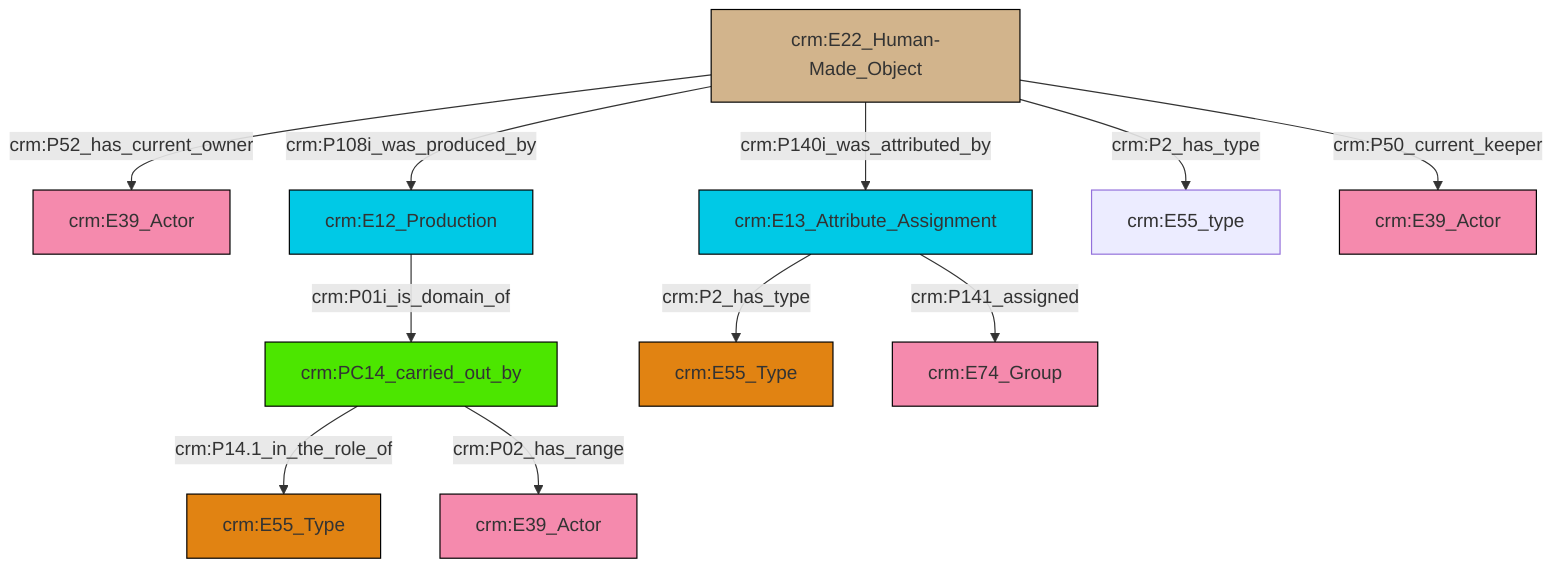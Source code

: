 graph TD
classDef Literal fill:#f2f2f2,stroke:#000000;
classDef CRM_Entity fill:#FFFFFF,stroke:#000000;
classDef Temporal_Entity fill:#00C9E6, stroke:#000000;
classDef Type fill:#E18312, stroke:#000000;
classDef Time-Span fill:#2C9C91, stroke:#000000;
classDef Appellation fill:#FFEB7F, stroke:#000000;
classDef Place fill:#008836, stroke:#000000;
classDef Persistent_Item fill:#B266B2, stroke:#000000;
classDef Conceptual_Object fill:#FFD700, stroke:#000000;
classDef Physical_Thing fill:#D2B48C, stroke:#000000;
classDef Actor fill:#f58aad, stroke:#000000;
classDef PC_Classes fill:#4ce600, stroke:#000000;
classDef Multi fill:#cccccc,stroke:#000000;

0["crm:PC14_carried_out_by"]:::PC_Classes -->|crm:P14.1_in_the_role_of| 1["crm:E55_Type"]:::Type
2["crm:E22_Human-Made_Object"]:::Physical_Thing -->|crm:P52_has_current_owner| 3["crm:E39_Actor"]:::Actor
0["crm:PC14_carried_out_by"]:::PC_Classes -->|crm:P02_has_range| 4["crm:E39_Actor"]:::Actor
2["crm:E22_Human-Made_Object"]:::Physical_Thing -->|crm:P108i_was_produced_by| 5["crm:E12_Production"]:::Temporal_Entity
2["crm:E22_Human-Made_Object"]:::Physical_Thing -->|crm:P140i_was_attributed_by| 9["crm:E13_Attribute_Assignment"]:::Temporal_Entity
2["crm:E22_Human-Made_Object"]:::Physical_Thing -->|crm:P2_has_type| 15["crm:E55_type"]:::Default
5["crm:E12_Production"]:::Temporal_Entity -->|crm:P01i_is_domain_of| 0["crm:PC14_carried_out_by"]:::PC_Classes
2["crm:E22_Human-Made_Object"]:::Physical_Thing -->|crm:P50_current_keeper| 17["crm:E39_Actor"]:::Actor
9["crm:E13_Attribute_Assignment"]:::Temporal_Entity -->|crm:P2_has_type| 7["crm:E55_Type"]:::Type
9["crm:E13_Attribute_Assignment"]:::Temporal_Entity -->|crm:P141_assigned| 19["crm:E74_Group"]:::Actor